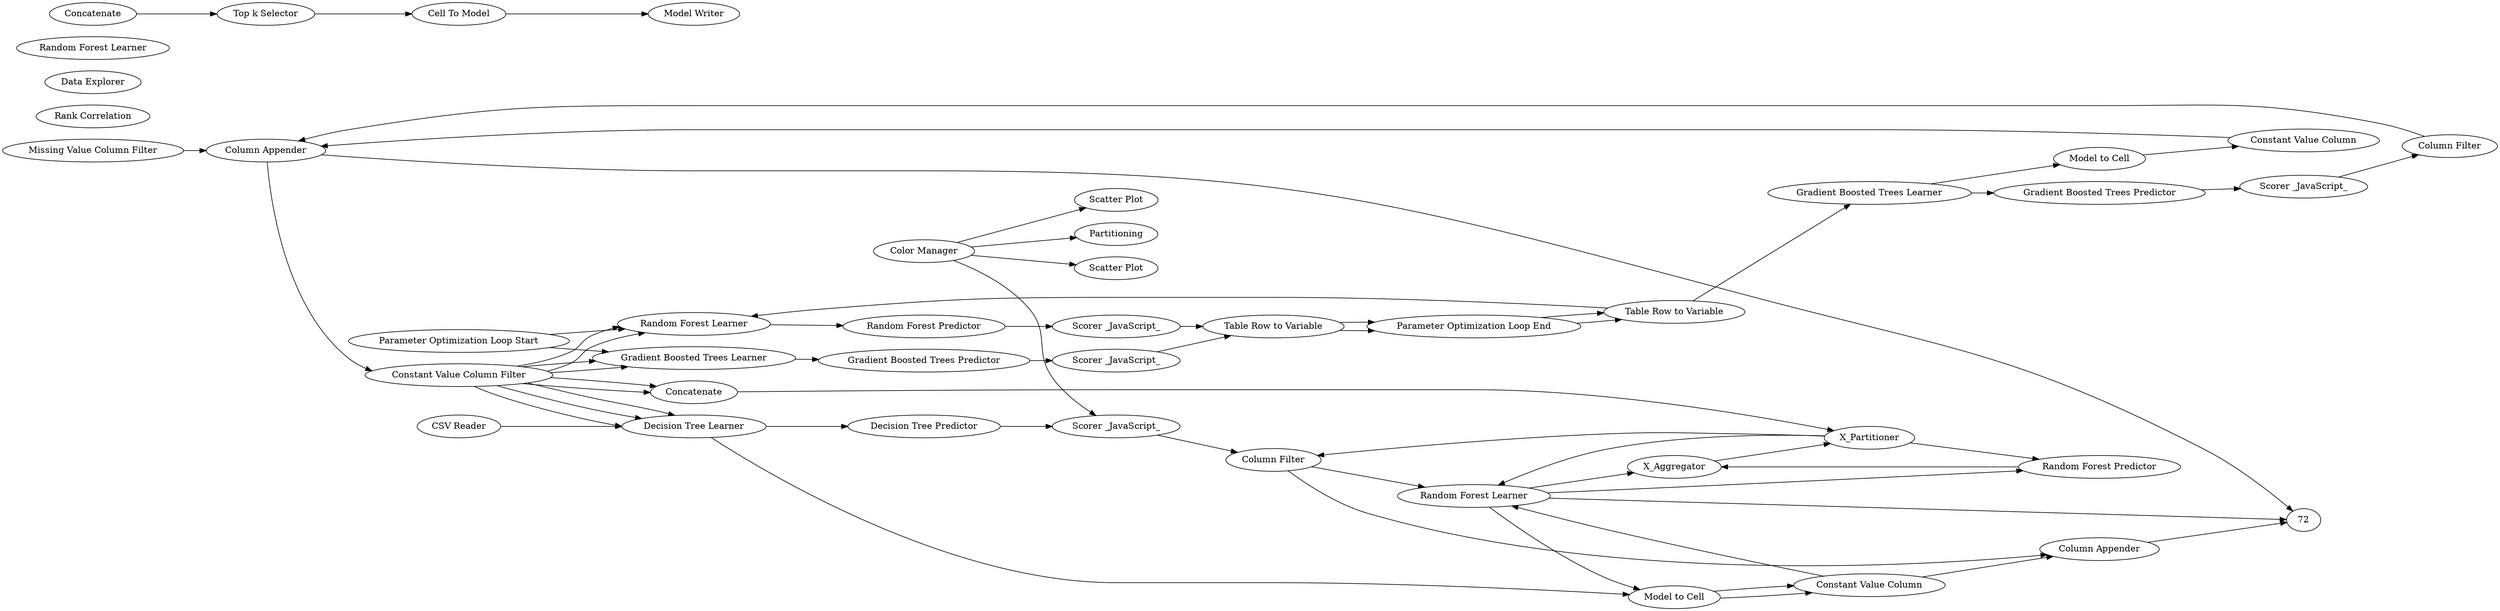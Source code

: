 digraph {
	1 [label="CSV Reader"]
	53 [label="Missing Value"]
	54 [label="Constant Value Column Filter"]
	55 [label="Missing Value Column Filter"]
	56 [label="Rank Correlation"]
	57 [label="Data Explorer"]
	10 [label=Partitioning]
	24 [label="Color Manager"]
	25 [label="Scatter Plot"]
	26 [label="Scatter Plot"]
	27 [label="Scatter Plot"]
	11 [label="Decision Tree Learner"]
	15 [label="Decision Tree Predictor"]
	27 [label="Scorer _JavaScript_"]
	28 [label="Model to Cell"]
	29 [label="Constant Value Column"]
	30 [label="Column Filter"]
	31 [label="Column Appender"]
	28 [label="Model to Cell"]
	29 [label="Constant Value Column"]
	30 [label="Column Filter"]
	42 [label="Table Row to Variable"]
	43 [label="Parameter Optimization Loop Start"]
	44 [label="Parameter Optimization Loop End"]
	46 [label="Table Row to Variable"]
	58 [label="Random Forest Learner"]
	59 [label="Random Forest Predictor"]
	60 [label="Scorer _JavaScript_"]
	61 [label="Random Forest Learner"]
	62 [label="Random Forest Predictor"]
	63 [label="Scorer _JavaScript_"]
	64 [label="Column Appender"]
	62 [label=X_Aggregator]
	63 [label=X_Partitioner]
	64 [label="Random Forest Learner"]
	65 [label="Random Forest Predictor"]
	66 [label=Concatenate]
	39 [label="Gradient Boosted Trees Learner"]
	41 [label="Scorer _JavaScript_"]
	42 [label="Table Row to Variable"]
	43 [label="Parameter Optimization Loop Start"]
	44 [label="Parameter Optimization Loop End"]
	45 [label="Gradient Boosted Trees Predictor"]
	46 [label="Table Row to Variable"]
	47 [label="Gradient Boosted Trees Predictor"]
	48 [label="Gradient Boosted Trees Learner"]
	49 [label="Scorer _JavaScript_"]
	50 [label="Model to Cell"]
	51 [label="Constant Value Column"]
	52 [label="Column Filter"]
	53 [label="Column Appender"]
	68 [label=Concatenate]
	69 [label="Top k Selector"]
	70 [label="Cell To Model"]
	71 [label="Model Writer"]
	53 -> 54
	55 -> 53
	24 -> 10
	24 -> 25
	24 -> 26
	24 -> 27
	1 -> 11
	54 -> 11
	11 -> 15
	11 -> 28
	15 -> 27
	27 -> 30
	28 -> 29
	29 -> 31
	30 -> 31
	28 -> 29
	29 -> 64
	30 -> 64
	42 -> 44
	43 -> 58
	44 -> 46
	46 -> 58
	58 -> 59
	59 -> 60
	60 -> 42
	64 -> 28
	64 -> 62
	62 -> 63
	63 -> 30
	63 -> 65
	63 -> 64
	64 -> 65
	65 -> 62
	66 -> 63
	39 -> 45
	41 -> 42
	42 -> 44
	43 -> 39
	44 -> 46
	45 -> 41
	46 -> 48
	47 -> 49
	48 -> 50
	48 -> 47
	49 -> 52
	50 -> 51
	51 -> 53
	52 -> 53
	68 -> 69
	69 -> 70
	70 -> 71
	54 -> 11
	54 -> 11
	54 -> 58
	54 -> 58
	54 -> 66
	54 -> 39
	54 -> 39
	54 -> 66
	31 -> 72
	64 -> 72
	53 -> 72
	rankdir=LR
}
